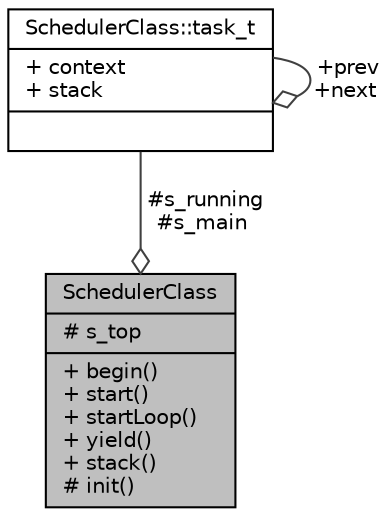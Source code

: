 digraph "SchedulerClass"
{
  edge [fontname="Helvetica",fontsize="10",labelfontname="Helvetica",labelfontsize="10"];
  node [fontname="Helvetica",fontsize="10",shape=record];
  Node1 [label="{SchedulerClass\n|# s_top\l|+ begin()\l+ start()\l+ startLoop()\l+ yield()\l+ stack()\l# init()\l}",height=0.2,width=0.4,color="black", fillcolor="grey75", style="filled", fontcolor="black"];
  Node2 -> Node1 [color="grey25",fontsize="10",style="solid",label=" #s_running\n#s_main" ,arrowhead="odiamond",fontname="Helvetica"];
  Node2 [label="{SchedulerClass::task_t\n|+ context\l+ stack\l|}",height=0.2,width=0.4,color="black", fillcolor="white", style="filled",URL="$d3/d64/structSchedulerClass_1_1task__t.html"];
  Node2 -> Node2 [color="grey25",fontsize="10",style="solid",label=" +prev\n+next" ,arrowhead="odiamond",fontname="Helvetica"];
}
